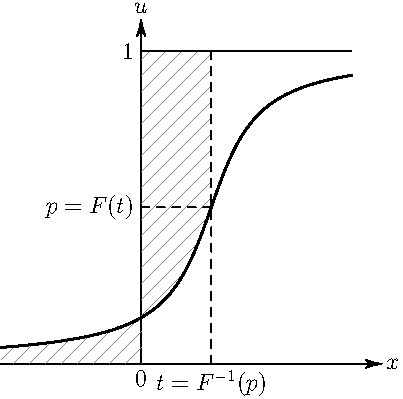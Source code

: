 size(200,IgnoreAspect);
import graph;
import patterns;

add("hatch",hatch(H=2mm,dir=NE,gray));
real f(real t ) {return 1/2+atan(t-2)/pi;}
real a=-4;
real b=2;
real c=6;
path p=(a,0)--(0,0)--(0,1)--(b,1)--(b,f(b))..(graph(f,b,a))..(a,f(a))--cycle;
fill(p,pattern("hatch"));

draw(graph(f,a,c,operator ..),linewidth(1bp));
draw((0,1)--(c,1));
draw((b,0)--(b,1),dashed);
draw((b,f(b))--(0,f(b)),dashed);
label("$t=F^{-1}(p)$",(b,0),S);
label("$p=F(t)$",(0,f(b)),W);
label("$0$",(0,0),S);
label("$1$",(0,1),W);

xaxis(Label("$x$",align=2E),Arrow(HookHead,5));
yaxis(Label("$u$",align=2N),0,1.1,Arrow(HookHead,5));
